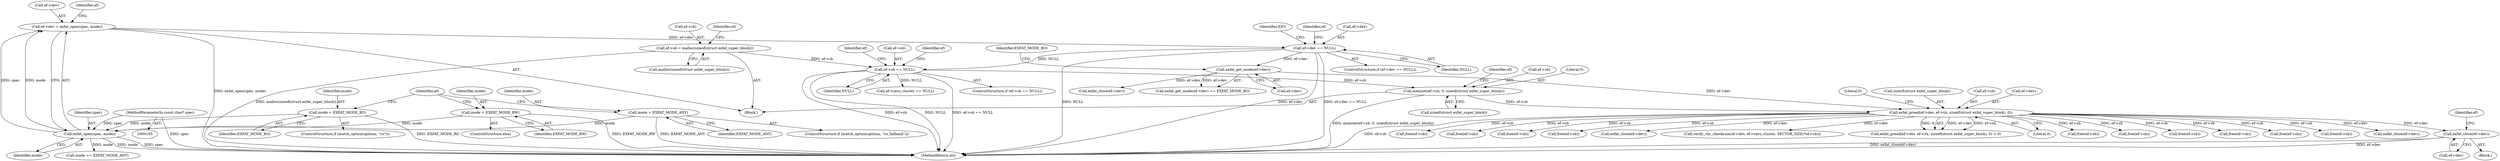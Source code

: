 digraph "0_exfat_2e86ae5f81da11f11673d0546efb525af02b7786@pointer" {
"1000224" [label="(Call,exfat_close(ef->dev))"];
"1000212" [label="(Call,exfat_pread(ef->dev, ef->sb, sizeof(struct exfat_super_block), 0))"];
"1000158" [label="(Call,exfat_get_mode(ef->dev))"];
"1000148" [label="(Call,ef->dev == NULL)"];
"1000140" [label="(Call,ef->dev = exfat_open(spec, mode))"];
"1000144" [label="(Call,exfat_open(spec, mode))"];
"1000107" [label="(MethodParameterIn,const char* spec)"];
"1000125" [label="(Call,mode = EXFAT_MODE_RO)"];
"1000133" [label="(Call,mode = EXFAT_MODE_ANY)"];
"1000137" [label="(Call,mode = EXFAT_MODE_RW)"];
"1000203" [label="(Call,memset(ef->sb, 0, sizeof(struct exfat_super_block)))"];
"1000188" [label="(Call,ef->sb == NULL)"];
"1000180" [label="(Call,ef->sb = malloc(sizeof(struct exfat_super_block)))"];
"1000189" [label="(Call,ef->sb)"];
"1000127" [label="(Identifier,EXFAT_MODE_RO)"];
"1000159" [label="(Call,ef->dev)"];
"1000212" [label="(Call,exfat_pread(ef->dev, ef->sb, sizeof(struct exfat_super_block), 0))"];
"1000249" [label="(Call,exfat_close(ef->dev))"];
"1000160" [label="(Identifier,ef)"];
"1000141" [label="(Call,ef->dev)"];
"1000203" [label="(Call,memset(ef->sb, 0, sizeof(struct exfat_super_block)))"];
"1000139" [label="(Identifier,EXFAT_MODE_RW)"];
"1000686" [label="(MethodReturn,int)"];
"1000294" [label="(Call,verify_vbr_checksum(ef->dev, ef->zero_cluster, SECTOR_SIZE(*ef->sb)))"];
"1000180" [label="(Call,ef->sb = malloc(sizeof(struct exfat_super_block)))"];
"1000230" [label="(Identifier,ef)"];
"1000208" [label="(Call,sizeof(struct exfat_super_block))"];
"1000221" [label="(Literal,0)"];
"1000679" [label="(Call,free(ef->sb))"];
"1000194" [label="(Call,exfat_close(ef->dev))"];
"1000136" [label="(ControlStructure,else)"];
"1000137" [label="(Call,mode = EXFAT_MODE_RW)"];
"1000192" [label="(Identifier,NULL)"];
"1000158" [label="(Call,exfat_get_mode(ef->dev))"];
"1000377" [label="(Call,free(ef->sb))"];
"1000507" [label="(Call,free(ef->sb))"];
"1000222" [label="(Literal,0)"];
"1000253" [label="(Call,free(ef->sb))"];
"1000196" [label="(Identifier,ef)"];
"1000157" [label="(Call,exfat_get_mode(ef->dev) == EXFAT_MODE_RO)"];
"1000133" [label="(Call,mode = EXFAT_MODE_ANY)"];
"1000273" [label="(Call,ef->zero_cluster == NULL)"];
"1000219" [label="(Call,sizeof(struct exfat_super_block))"];
"1000216" [label="(Call,ef->sb)"];
"1000152" [label="(Identifier,NULL)"];
"1000126" [label="(Identifier,mode)"];
"1000207" [label="(Literal,0)"];
"1000162" [label="(Identifier,EXFAT_MODE_RO)"];
"1000315" [label="(Call,free(ef->sb))"];
"1000187" [label="(ControlStructure,if (ef->sb == NULL))"];
"1000228" [label="(Call,free(ef->sb))"];
"1000142" [label="(Identifier,ef)"];
"1000279" [label="(Call,exfat_close(ef->dev))"];
"1000149" [label="(Call,ef->dev)"];
"1000190" [label="(Identifier,ef)"];
"1000148" [label="(Call,ef->dev == NULL)"];
"1000109" [label="(Block,)"];
"1000205" [label="(Identifier,ef)"];
"1000150" [label="(Identifier,ef)"];
"1000129" [label="(ControlStructure,if (match_option(options, \"ro_fallback\")))"];
"1000211" [label="(Call,exfat_pread(ef->dev, ef->sb, sizeof(struct exfat_super_block), 0) < 0)"];
"1000125" [label="(Call,mode = EXFAT_MODE_RO)"];
"1000225" [label="(Call,ef->dev)"];
"1000283" [label="(Call,free(ef->sb))"];
"1000146" [label="(Identifier,mode)"];
"1000188" [label="(Call,ef->sb == NULL)"];
"1000224" [label="(Call,exfat_close(ef->dev))"];
"1000181" [label="(Call,ef->sb)"];
"1000147" [label="(ControlStructure,if (ef->dev == NULL))"];
"1000213" [label="(Call,ef->dev)"];
"1000144" [label="(Call,exfat_open(spec, mode))"];
"1000107" [label="(MethodParameterIn,const char* spec)"];
"1000214" [label="(Identifier,ef)"];
"1000223" [label="(Block,)"];
"1000459" [label="(Call,free(ef->sb))"];
"1000134" [label="(Identifier,mode)"];
"1000592" [label="(Call,free(ef->sb))"];
"1000408" [label="(Call,free(ef->sb))"];
"1000155" [label="(Identifier,EIO)"];
"1000135" [label="(Identifier,EXFAT_MODE_ANY)"];
"1000165" [label="(Call,mode == EXFAT_MODE_ANY)"];
"1000121" [label="(ControlStructure,if (match_option(options, \"ro\")))"];
"1000204" [label="(Call,ef->sb)"];
"1000184" [label="(Call,malloc(sizeof(struct exfat_super_block)))"];
"1000145" [label="(Identifier,spec)"];
"1000140" [label="(Call,ef->dev = exfat_open(spec, mode))"];
"1000138" [label="(Identifier,mode)"];
"1000224" -> "1000223"  [label="AST: "];
"1000224" -> "1000225"  [label="CFG: "];
"1000225" -> "1000224"  [label="AST: "];
"1000230" -> "1000224"  [label="CFG: "];
"1000224" -> "1000686"  [label="DDG: ef->dev"];
"1000224" -> "1000686"  [label="DDG: exfat_close(ef->dev)"];
"1000212" -> "1000224"  [label="DDG: ef->dev"];
"1000212" -> "1000211"  [label="AST: "];
"1000212" -> "1000221"  [label="CFG: "];
"1000213" -> "1000212"  [label="AST: "];
"1000216" -> "1000212"  [label="AST: "];
"1000219" -> "1000212"  [label="AST: "];
"1000221" -> "1000212"  [label="AST: "];
"1000222" -> "1000212"  [label="CFG: "];
"1000212" -> "1000686"  [label="DDG: ef->sb"];
"1000212" -> "1000211"  [label="DDG: ef->dev"];
"1000212" -> "1000211"  [label="DDG: ef->sb"];
"1000212" -> "1000211"  [label="DDG: 0"];
"1000158" -> "1000212"  [label="DDG: ef->dev"];
"1000203" -> "1000212"  [label="DDG: ef->sb"];
"1000212" -> "1000228"  [label="DDG: ef->sb"];
"1000212" -> "1000249"  [label="DDG: ef->dev"];
"1000212" -> "1000253"  [label="DDG: ef->sb"];
"1000212" -> "1000279"  [label="DDG: ef->dev"];
"1000212" -> "1000283"  [label="DDG: ef->sb"];
"1000212" -> "1000294"  [label="DDG: ef->dev"];
"1000212" -> "1000315"  [label="DDG: ef->sb"];
"1000212" -> "1000377"  [label="DDG: ef->sb"];
"1000212" -> "1000408"  [label="DDG: ef->sb"];
"1000212" -> "1000459"  [label="DDG: ef->sb"];
"1000212" -> "1000507"  [label="DDG: ef->sb"];
"1000212" -> "1000592"  [label="DDG: ef->sb"];
"1000212" -> "1000679"  [label="DDG: ef->sb"];
"1000158" -> "1000157"  [label="AST: "];
"1000158" -> "1000159"  [label="CFG: "];
"1000159" -> "1000158"  [label="AST: "];
"1000162" -> "1000158"  [label="CFG: "];
"1000158" -> "1000157"  [label="DDG: ef->dev"];
"1000148" -> "1000158"  [label="DDG: ef->dev"];
"1000158" -> "1000194"  [label="DDG: ef->dev"];
"1000148" -> "1000147"  [label="AST: "];
"1000148" -> "1000152"  [label="CFG: "];
"1000149" -> "1000148"  [label="AST: "];
"1000152" -> "1000148"  [label="AST: "];
"1000155" -> "1000148"  [label="CFG: "];
"1000160" -> "1000148"  [label="CFG: "];
"1000148" -> "1000686"  [label="DDG: NULL"];
"1000148" -> "1000686"  [label="DDG: ef->dev"];
"1000148" -> "1000686"  [label="DDG: ef->dev == NULL"];
"1000140" -> "1000148"  [label="DDG: ef->dev"];
"1000148" -> "1000188"  [label="DDG: NULL"];
"1000140" -> "1000109"  [label="AST: "];
"1000140" -> "1000144"  [label="CFG: "];
"1000141" -> "1000140"  [label="AST: "];
"1000144" -> "1000140"  [label="AST: "];
"1000150" -> "1000140"  [label="CFG: "];
"1000140" -> "1000686"  [label="DDG: exfat_open(spec, mode)"];
"1000144" -> "1000140"  [label="DDG: spec"];
"1000144" -> "1000140"  [label="DDG: mode"];
"1000144" -> "1000146"  [label="CFG: "];
"1000145" -> "1000144"  [label="AST: "];
"1000146" -> "1000144"  [label="AST: "];
"1000144" -> "1000686"  [label="DDG: spec"];
"1000144" -> "1000686"  [label="DDG: mode"];
"1000107" -> "1000144"  [label="DDG: spec"];
"1000125" -> "1000144"  [label="DDG: mode"];
"1000133" -> "1000144"  [label="DDG: mode"];
"1000137" -> "1000144"  [label="DDG: mode"];
"1000144" -> "1000165"  [label="DDG: mode"];
"1000107" -> "1000105"  [label="AST: "];
"1000107" -> "1000686"  [label="DDG: spec"];
"1000125" -> "1000121"  [label="AST: "];
"1000125" -> "1000127"  [label="CFG: "];
"1000126" -> "1000125"  [label="AST: "];
"1000127" -> "1000125"  [label="AST: "];
"1000142" -> "1000125"  [label="CFG: "];
"1000125" -> "1000686"  [label="DDG: EXFAT_MODE_RO"];
"1000133" -> "1000129"  [label="AST: "];
"1000133" -> "1000135"  [label="CFG: "];
"1000134" -> "1000133"  [label="AST: "];
"1000135" -> "1000133"  [label="AST: "];
"1000142" -> "1000133"  [label="CFG: "];
"1000133" -> "1000686"  [label="DDG: EXFAT_MODE_ANY"];
"1000137" -> "1000136"  [label="AST: "];
"1000137" -> "1000139"  [label="CFG: "];
"1000138" -> "1000137"  [label="AST: "];
"1000139" -> "1000137"  [label="AST: "];
"1000142" -> "1000137"  [label="CFG: "];
"1000137" -> "1000686"  [label="DDG: EXFAT_MODE_RW"];
"1000203" -> "1000109"  [label="AST: "];
"1000203" -> "1000208"  [label="CFG: "];
"1000204" -> "1000203"  [label="AST: "];
"1000207" -> "1000203"  [label="AST: "];
"1000208" -> "1000203"  [label="AST: "];
"1000214" -> "1000203"  [label="CFG: "];
"1000203" -> "1000686"  [label="DDG: memset(ef->sb, 0, sizeof(struct exfat_super_block))"];
"1000188" -> "1000203"  [label="DDG: ef->sb"];
"1000188" -> "1000187"  [label="AST: "];
"1000188" -> "1000192"  [label="CFG: "];
"1000189" -> "1000188"  [label="AST: "];
"1000192" -> "1000188"  [label="AST: "];
"1000196" -> "1000188"  [label="CFG: "];
"1000205" -> "1000188"  [label="CFG: "];
"1000188" -> "1000686"  [label="DDG: ef->sb == NULL"];
"1000188" -> "1000686"  [label="DDG: ef->sb"];
"1000188" -> "1000686"  [label="DDG: NULL"];
"1000180" -> "1000188"  [label="DDG: ef->sb"];
"1000188" -> "1000273"  [label="DDG: NULL"];
"1000180" -> "1000109"  [label="AST: "];
"1000180" -> "1000184"  [label="CFG: "];
"1000181" -> "1000180"  [label="AST: "];
"1000184" -> "1000180"  [label="AST: "];
"1000190" -> "1000180"  [label="CFG: "];
"1000180" -> "1000686"  [label="DDG: malloc(sizeof(struct exfat_super_block))"];
}
